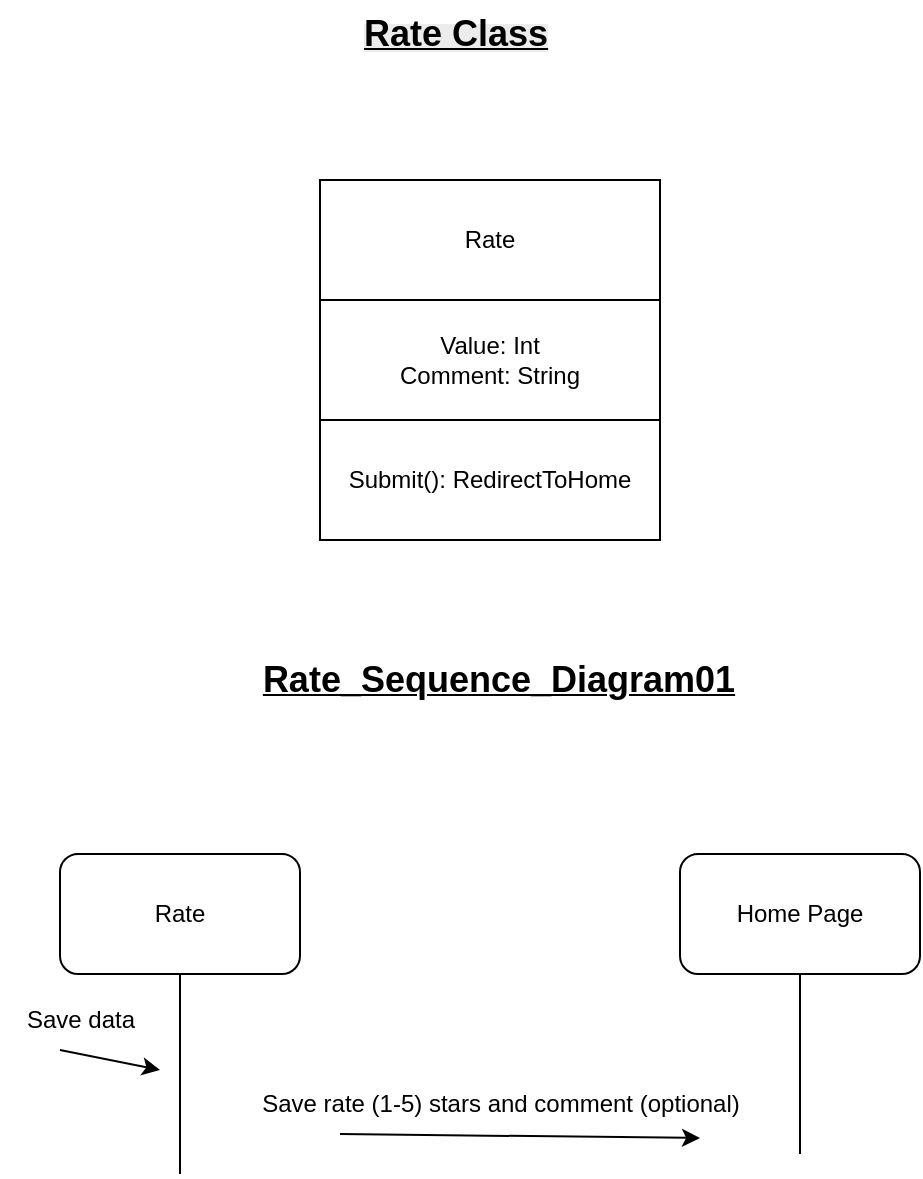 <mxfile version="27.0.3">
  <diagram name="Page-1" id="Ww7nAzzWmjz_CRIwrUs1">
    <mxGraphModel dx="1042" dy="535" grid="1" gridSize="10" guides="1" tooltips="1" connect="1" arrows="1" fold="1" page="1" pageScale="1" pageWidth="850" pageHeight="1100" math="0" shadow="0">
      <root>
        <mxCell id="0" />
        <mxCell id="1" parent="0" />
        <mxCell id="fBglEFtKHpevoW1j6U3d-1" value="Submit(): RedirectToHome" style="rounded=0;whiteSpace=wrap;html=1;" vertex="1" parent="1">
          <mxGeometry x="340" y="240" width="170" height="60" as="geometry" />
        </mxCell>
        <mxCell id="fBglEFtKHpevoW1j6U3d-2" value="Value: Int&lt;div&gt;Comment: String&lt;/div&gt;" style="rounded=0;whiteSpace=wrap;html=1;" vertex="1" parent="1">
          <mxGeometry x="340" y="180" width="170" height="60" as="geometry" />
        </mxCell>
        <mxCell id="fBglEFtKHpevoW1j6U3d-3" value="Rate" style="rounded=0;whiteSpace=wrap;html=1;" vertex="1" parent="1">
          <mxGeometry x="340" y="120" width="170" height="60" as="geometry" />
        </mxCell>
        <mxCell id="fBglEFtKHpevoW1j6U3d-4" value="&lt;b style=&quot;forced-color-adjust: none; color: rgb(0, 0, 0); font-family: Helvetica; font-size: 12px; font-style: normal; font-variant-ligatures: normal; font-variant-caps: normal; letter-spacing: normal; orphans: 2; text-align: center; text-indent: 0px; text-transform: none; widows: 2; word-spacing: 0px; -webkit-text-stroke-width: 0px; white-space: nowrap; background-color: rgb(236, 236, 236); text-decoration-thickness: initial; text-decoration-style: initial; text-decoration-color: initial;&quot;&gt;&lt;u style=&quot;forced-color-adjust: none;&quot;&gt;&lt;font style=&quot;forced-color-adjust: none; font-size: 18px;&quot;&gt;Rate Class&lt;/font&gt;&lt;/u&gt;&lt;/b&gt;" style="text;whiteSpace=wrap;html=1;" vertex="1" parent="1">
          <mxGeometry x="360" y="30" width="130" height="50" as="geometry" />
        </mxCell>
        <mxCell id="fBglEFtKHpevoW1j6U3d-5" value="Home Page" style="rounded=1;whiteSpace=wrap;html=1;" vertex="1" parent="1">
          <mxGeometry x="520" y="457" width="120" height="60" as="geometry" />
        </mxCell>
        <mxCell id="fBglEFtKHpevoW1j6U3d-6" value="Rate" style="rounded=1;whiteSpace=wrap;html=1;" vertex="1" parent="1">
          <mxGeometry x="210" y="457" width="120" height="60" as="geometry" />
        </mxCell>
        <mxCell id="fBglEFtKHpevoW1j6U3d-7" value="" style="endArrow=none;html=1;rounded=0;" edge="1" parent="1">
          <mxGeometry width="50" height="50" relative="1" as="geometry">
            <mxPoint x="270" y="617" as="sourcePoint" />
            <mxPoint x="270" y="517" as="targetPoint" />
          </mxGeometry>
        </mxCell>
        <mxCell id="fBglEFtKHpevoW1j6U3d-8" value="" style="endArrow=none;html=1;rounded=0;" edge="1" parent="1">
          <mxGeometry width="50" height="50" relative="1" as="geometry">
            <mxPoint x="580" y="607" as="sourcePoint" />
            <mxPoint x="580" y="517" as="targetPoint" />
          </mxGeometry>
        </mxCell>
        <mxCell id="fBglEFtKHpevoW1j6U3d-9" value="" style="endArrow=classic;html=1;rounded=0;" edge="1" parent="1">
          <mxGeometry width="50" height="50" relative="1" as="geometry">
            <mxPoint x="210" y="555" as="sourcePoint" />
            <mxPoint x="260" y="565" as="targetPoint" />
          </mxGeometry>
        </mxCell>
        <mxCell id="fBglEFtKHpevoW1j6U3d-10" value="Save data" style="text;html=1;align=center;verticalAlign=middle;resizable=0;points=[];autosize=1;strokeColor=none;fillColor=none;" vertex="1" parent="1">
          <mxGeometry x="180" y="525" width="80" height="30" as="geometry" />
        </mxCell>
        <mxCell id="fBglEFtKHpevoW1j6U3d-11" value="" style="endArrow=classic;html=1;rounded=0;" edge="1" parent="1">
          <mxGeometry width="50" height="50" relative="1" as="geometry">
            <mxPoint x="350" y="597" as="sourcePoint" />
            <mxPoint x="530" y="599" as="targetPoint" />
          </mxGeometry>
        </mxCell>
        <mxCell id="fBglEFtKHpevoW1j6U3d-12" value="Save rate (1-5) stars and comment (optional)" style="text;html=1;align=center;verticalAlign=middle;resizable=0;points=[];autosize=1;strokeColor=none;fillColor=none;" vertex="1" parent="1">
          <mxGeometry x="300" y="567" width="260" height="30" as="geometry" />
        </mxCell>
        <mxCell id="fBglEFtKHpevoW1j6U3d-13" value="&lt;b&gt;&lt;u&gt;&lt;font style=&quot;font-size: 18px;&quot;&gt;Rate_Sequence_Diagram01&lt;/font&gt;&lt;/u&gt;&lt;/b&gt;" style="text;html=1;align=center;verticalAlign=middle;resizable=0;points=[];autosize=1;strokeColor=none;fillColor=none;" vertex="1" parent="1">
          <mxGeometry x="299" y="350" width="260" height="40" as="geometry" />
        </mxCell>
      </root>
    </mxGraphModel>
  </diagram>
</mxfile>
